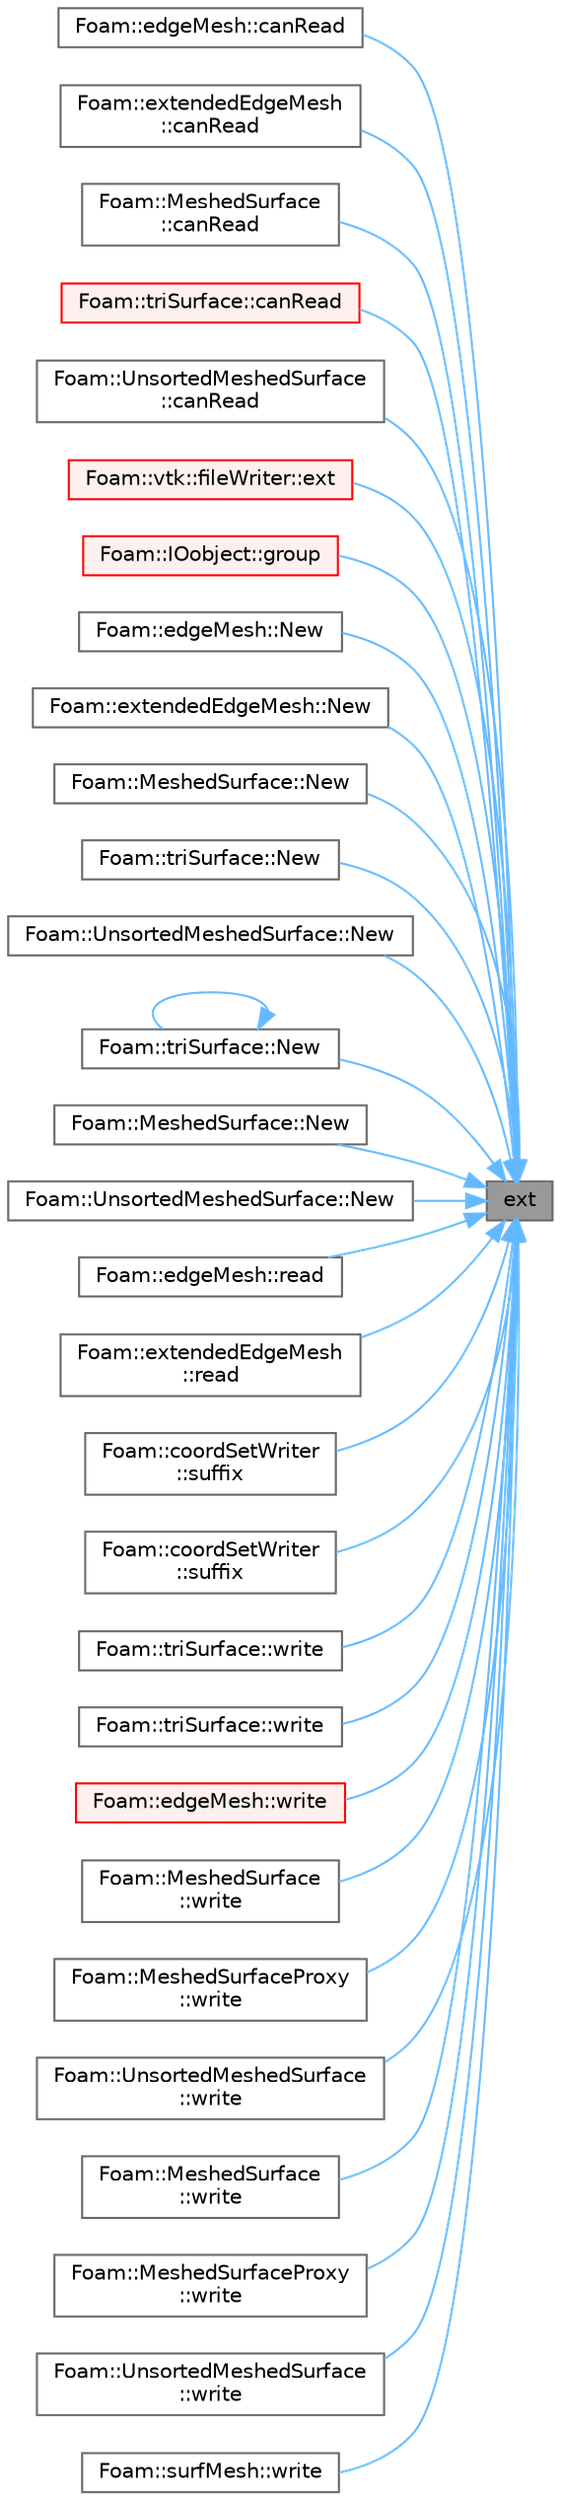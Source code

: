 digraph "ext"
{
 // LATEX_PDF_SIZE
  bgcolor="transparent";
  edge [fontname=Helvetica,fontsize=10,labelfontname=Helvetica,labelfontsize=10];
  node [fontname=Helvetica,fontsize=10,shape=box,height=0.2,width=0.4];
  rankdir="RL";
  Node1 [id="Node000001",label="ext",height=0.2,width=0.4,color="gray40", fillcolor="grey60", style="filled", fontcolor="black",tooltip=" "];
  Node1 -> Node2 [id="edge1_Node000001_Node000002",dir="back",color="steelblue1",style="solid",tooltip=" "];
  Node2 [id="Node000002",label="Foam::edgeMesh::canRead",height=0.2,width=0.4,color="grey40", fillcolor="white", style="filled",URL="$classFoam_1_1edgeMesh.html#a9c94d7acc5497dfe8162cd8d9f8fd29f",tooltip=" "];
  Node1 -> Node3 [id="edge2_Node000001_Node000003",dir="back",color="steelblue1",style="solid",tooltip=" "];
  Node3 [id="Node000003",label="Foam::extendedEdgeMesh\l::canRead",height=0.2,width=0.4,color="grey40", fillcolor="white", style="filled",URL="$classFoam_1_1extendedEdgeMesh.html#a9c94d7acc5497dfe8162cd8d9f8fd29f",tooltip=" "];
  Node1 -> Node4 [id="edge3_Node000001_Node000004",dir="back",color="steelblue1",style="solid",tooltip=" "];
  Node4 [id="Node000004",label="Foam::MeshedSurface\l::canRead",height=0.2,width=0.4,color="grey40", fillcolor="white", style="filled",URL="$classFoam_1_1MeshedSurface.html#a9c94d7acc5497dfe8162cd8d9f8fd29f",tooltip=" "];
  Node1 -> Node5 [id="edge4_Node000001_Node000005",dir="back",color="steelblue1",style="solid",tooltip=" "];
  Node5 [id="Node000005",label="Foam::triSurface::canRead",height=0.2,width=0.4,color="red", fillcolor="#FFF0F0", style="filled",URL="$classFoam_1_1triSurface.html#a9c94d7acc5497dfe8162cd8d9f8fd29f",tooltip=" "];
  Node1 -> Node9 [id="edge5_Node000001_Node000009",dir="back",color="steelblue1",style="solid",tooltip=" "];
  Node9 [id="Node000009",label="Foam::UnsortedMeshedSurface\l::canRead",height=0.2,width=0.4,color="grey40", fillcolor="white", style="filled",URL="$classFoam_1_1UnsortedMeshedSurface.html#a9c94d7acc5497dfe8162cd8d9f8fd29f",tooltip=" "];
  Node1 -> Node10 [id="edge6_Node000001_Node000010",dir="back",color="steelblue1",style="solid",tooltip=" "];
  Node10 [id="Node000010",label="Foam::vtk::fileWriter::ext",height=0.2,width=0.4,color="red", fillcolor="#FFF0F0", style="filled",URL="$classFoam_1_1vtk_1_1fileWriter.html#aa9025b0a516ed5b621e9afd6c493da4d",tooltip=" "];
  Node1 -> Node13 [id="edge7_Node000001_Node000013",dir="back",color="steelblue1",style="solid",tooltip=" "];
  Node13 [id="Node000013",label="Foam::IOobject::group",height=0.2,width=0.4,color="red", fillcolor="#FFF0F0", style="filled",URL="$classFoam_1_1IOobject.html#aa171e8cde7dff4f6a0ddecbb6e0c4acd",tooltip=" "];
  Node1 -> Node15 [id="edge8_Node000001_Node000015",dir="back",color="steelblue1",style="solid",tooltip=" "];
  Node15 [id="Node000015",label="Foam::edgeMesh::New",height=0.2,width=0.4,color="grey40", fillcolor="white", style="filled",URL="$classFoam_1_1edgeMesh.html#a01b7fef470e951e27b8b50f570164f39",tooltip=" "];
  Node1 -> Node16 [id="edge9_Node000001_Node000016",dir="back",color="steelblue1",style="solid",tooltip=" "];
  Node16 [id="Node000016",label="Foam::extendedEdgeMesh::New",height=0.2,width=0.4,color="grey40", fillcolor="white", style="filled",URL="$classFoam_1_1extendedEdgeMesh.html#a284f4f4309c4d749ce984ddf523b9c35",tooltip=" "];
  Node1 -> Node17 [id="edge10_Node000001_Node000017",dir="back",color="steelblue1",style="solid",tooltip=" "];
  Node17 [id="Node000017",label="Foam::MeshedSurface::New",height=0.2,width=0.4,color="grey40", fillcolor="white", style="filled",URL="$classFoam_1_1MeshedSurface.html#acf74d310137c0d1e3a66d492829db786",tooltip=" "];
  Node1 -> Node18 [id="edge11_Node000001_Node000018",dir="back",color="steelblue1",style="solid",tooltip=" "];
  Node18 [id="Node000018",label="Foam::triSurface::New",height=0.2,width=0.4,color="grey40", fillcolor="white", style="filled",URL="$classFoam_1_1triSurface.html#a215fdb2b03757926f0c89402a1aebe4c",tooltip=" "];
  Node1 -> Node19 [id="edge12_Node000001_Node000019",dir="back",color="steelblue1",style="solid",tooltip=" "];
  Node19 [id="Node000019",label="Foam::UnsortedMeshedSurface::New",height=0.2,width=0.4,color="grey40", fillcolor="white", style="filled",URL="$classFoam_1_1UnsortedMeshedSurface.html#a7b749b92afe8753d9931099b7b55c4e7",tooltip=" "];
  Node1 -> Node20 [id="edge13_Node000001_Node000020",dir="back",color="steelblue1",style="solid",tooltip=" "];
  Node20 [id="Node000020",label="Foam::triSurface::New",height=0.2,width=0.4,color="grey40", fillcolor="white", style="filled",URL="$classFoam_1_1triSurface.html#a5a15f96f638d4f758bf8016c5e9cf7b1",tooltip=" "];
  Node20 -> Node20 [id="edge14_Node000020_Node000020",dir="back",color="steelblue1",style="solid",tooltip=" "];
  Node1 -> Node21 [id="edge15_Node000001_Node000021",dir="back",color="steelblue1",style="solid",tooltip=" "];
  Node21 [id="Node000021",label="Foam::MeshedSurface::New",height=0.2,width=0.4,color="grey40", fillcolor="white", style="filled",URL="$classFoam_1_1MeshedSurface.html#a53e290625e91f35e7d340d1617a97fad",tooltip=" "];
  Node1 -> Node22 [id="edge16_Node000001_Node000022",dir="back",color="steelblue1",style="solid",tooltip=" "];
  Node22 [id="Node000022",label="Foam::UnsortedMeshedSurface::New",height=0.2,width=0.4,color="grey40", fillcolor="white", style="filled",URL="$classFoam_1_1UnsortedMeshedSurface.html#adffe2e408a496ce48fe5b8e790d360ff",tooltip=" "];
  Node1 -> Node23 [id="edge17_Node000001_Node000023",dir="back",color="steelblue1",style="solid",tooltip=" "];
  Node23 [id="Node000023",label="Foam::edgeMesh::read",height=0.2,width=0.4,color="grey40", fillcolor="white", style="filled",URL="$classFoam_1_1edgeMesh.html#a5c2144d3bad2aab0a52a4987754abd92",tooltip=" "];
  Node1 -> Node24 [id="edge18_Node000001_Node000024",dir="back",color="steelblue1",style="solid",tooltip=" "];
  Node24 [id="Node000024",label="Foam::extendedEdgeMesh\l::read",height=0.2,width=0.4,color="grey40", fillcolor="white", style="filled",URL="$classFoam_1_1extendedEdgeMesh.html#a5c2144d3bad2aab0a52a4987754abd92",tooltip=" "];
  Node1 -> Node25 [id="edge19_Node000001_Node000025",dir="back",color="steelblue1",style="solid",tooltip=" "];
  Node25 [id="Node000025",label="Foam::coordSetWriter\l::suffix",height=0.2,width=0.4,color="grey40", fillcolor="white", style="filled",URL="$classFoam_1_1coordSetWriter.html#aa4d9511058f34cdbf203e6b206ad2dc2",tooltip=" "];
  Node1 -> Node26 [id="edge20_Node000001_Node000026",dir="back",color="steelblue1",style="solid",tooltip=" "];
  Node26 [id="Node000026",label="Foam::coordSetWriter\l::suffix",height=0.2,width=0.4,color="grey40", fillcolor="white", style="filled",URL="$classFoam_1_1coordSetWriter.html#a3b8765ee422eef35a3a488fb314396f6",tooltip=" "];
  Node1 -> Node27 [id="edge21_Node000001_Node000027",dir="back",color="steelblue1",style="solid",tooltip=" "];
  Node27 [id="Node000027",label="Foam::triSurface::write",height=0.2,width=0.4,color="grey40", fillcolor="white", style="filled",URL="$classFoam_1_1triSurface.html#ae69f4bf22e6a284bc399cb23c8ae6758",tooltip=" "];
  Node1 -> Node28 [id="edge22_Node000001_Node000028",dir="back",color="steelblue1",style="solid",tooltip=" "];
  Node28 [id="Node000028",label="Foam::triSurface::write",height=0.2,width=0.4,color="grey40", fillcolor="white", style="filled",URL="$classFoam_1_1triSurface.html#a42b5fab26faf0bb3bc99604e4f93bea9",tooltip=" "];
  Node1 -> Node29 [id="edge23_Node000001_Node000029",dir="back",color="steelblue1",style="solid",tooltip=" "];
  Node29 [id="Node000029",label="Foam::edgeMesh::write",height=0.2,width=0.4,color="red", fillcolor="#FFF0F0", style="filled",URL="$classFoam_1_1edgeMesh.html#ad700738f1d01a7d3a77234527adf4cec",tooltip=" "];
  Node1 -> Node31 [id="edge24_Node000001_Node000031",dir="back",color="steelblue1",style="solid",tooltip=" "];
  Node31 [id="Node000031",label="Foam::MeshedSurface\l::write",height=0.2,width=0.4,color="grey40", fillcolor="white", style="filled",URL="$classFoam_1_1MeshedSurface.html#accbe30f8b8d0de876decea015f0e8c7f",tooltip=" "];
  Node1 -> Node32 [id="edge25_Node000001_Node000032",dir="back",color="steelblue1",style="solid",tooltip=" "];
  Node32 [id="Node000032",label="Foam::MeshedSurfaceProxy\l::write",height=0.2,width=0.4,color="grey40", fillcolor="white", style="filled",URL="$classFoam_1_1MeshedSurfaceProxy.html#aca1ea405cbf12d37cb6ac047636403da",tooltip=" "];
  Node1 -> Node33 [id="edge26_Node000001_Node000033",dir="back",color="steelblue1",style="solid",tooltip=" "];
  Node33 [id="Node000033",label="Foam::UnsortedMeshedSurface\l::write",height=0.2,width=0.4,color="grey40", fillcolor="white", style="filled",URL="$classFoam_1_1UnsortedMeshedSurface.html#a1ecc729784bc604276aa49dbb17d10b7",tooltip=" "];
  Node1 -> Node34 [id="edge27_Node000001_Node000034",dir="back",color="steelblue1",style="solid",tooltip=" "];
  Node34 [id="Node000034",label="Foam::MeshedSurface\l::write",height=0.2,width=0.4,color="grey40", fillcolor="white", style="filled",URL="$classFoam_1_1MeshedSurface.html#acaa3f7c5bc98b054e5ea51535484678f",tooltip=" "];
  Node1 -> Node35 [id="edge28_Node000001_Node000035",dir="back",color="steelblue1",style="solid",tooltip=" "];
  Node35 [id="Node000035",label="Foam::MeshedSurfaceProxy\l::write",height=0.2,width=0.4,color="grey40", fillcolor="white", style="filled",URL="$classFoam_1_1MeshedSurfaceProxy.html#a7b2a64857a11b6fb3d4c3a9974cb0ef0",tooltip=" "];
  Node1 -> Node36 [id="edge29_Node000001_Node000036",dir="back",color="steelblue1",style="solid",tooltip=" "];
  Node36 [id="Node000036",label="Foam::UnsortedMeshedSurface\l::write",height=0.2,width=0.4,color="grey40", fillcolor="white", style="filled",URL="$classFoam_1_1UnsortedMeshedSurface.html#a4cd6943baa0740b9d75a414cd7dea507",tooltip=" "];
  Node1 -> Node37 [id="edge30_Node000001_Node000037",dir="back",color="steelblue1",style="solid",tooltip=" "];
  Node37 [id="Node000037",label="Foam::surfMesh::write",height=0.2,width=0.4,color="grey40", fillcolor="white", style="filled",URL="$classFoam_1_1surfMesh.html#afe94e595bb018554a876423688b02e05",tooltip=" "];
}
